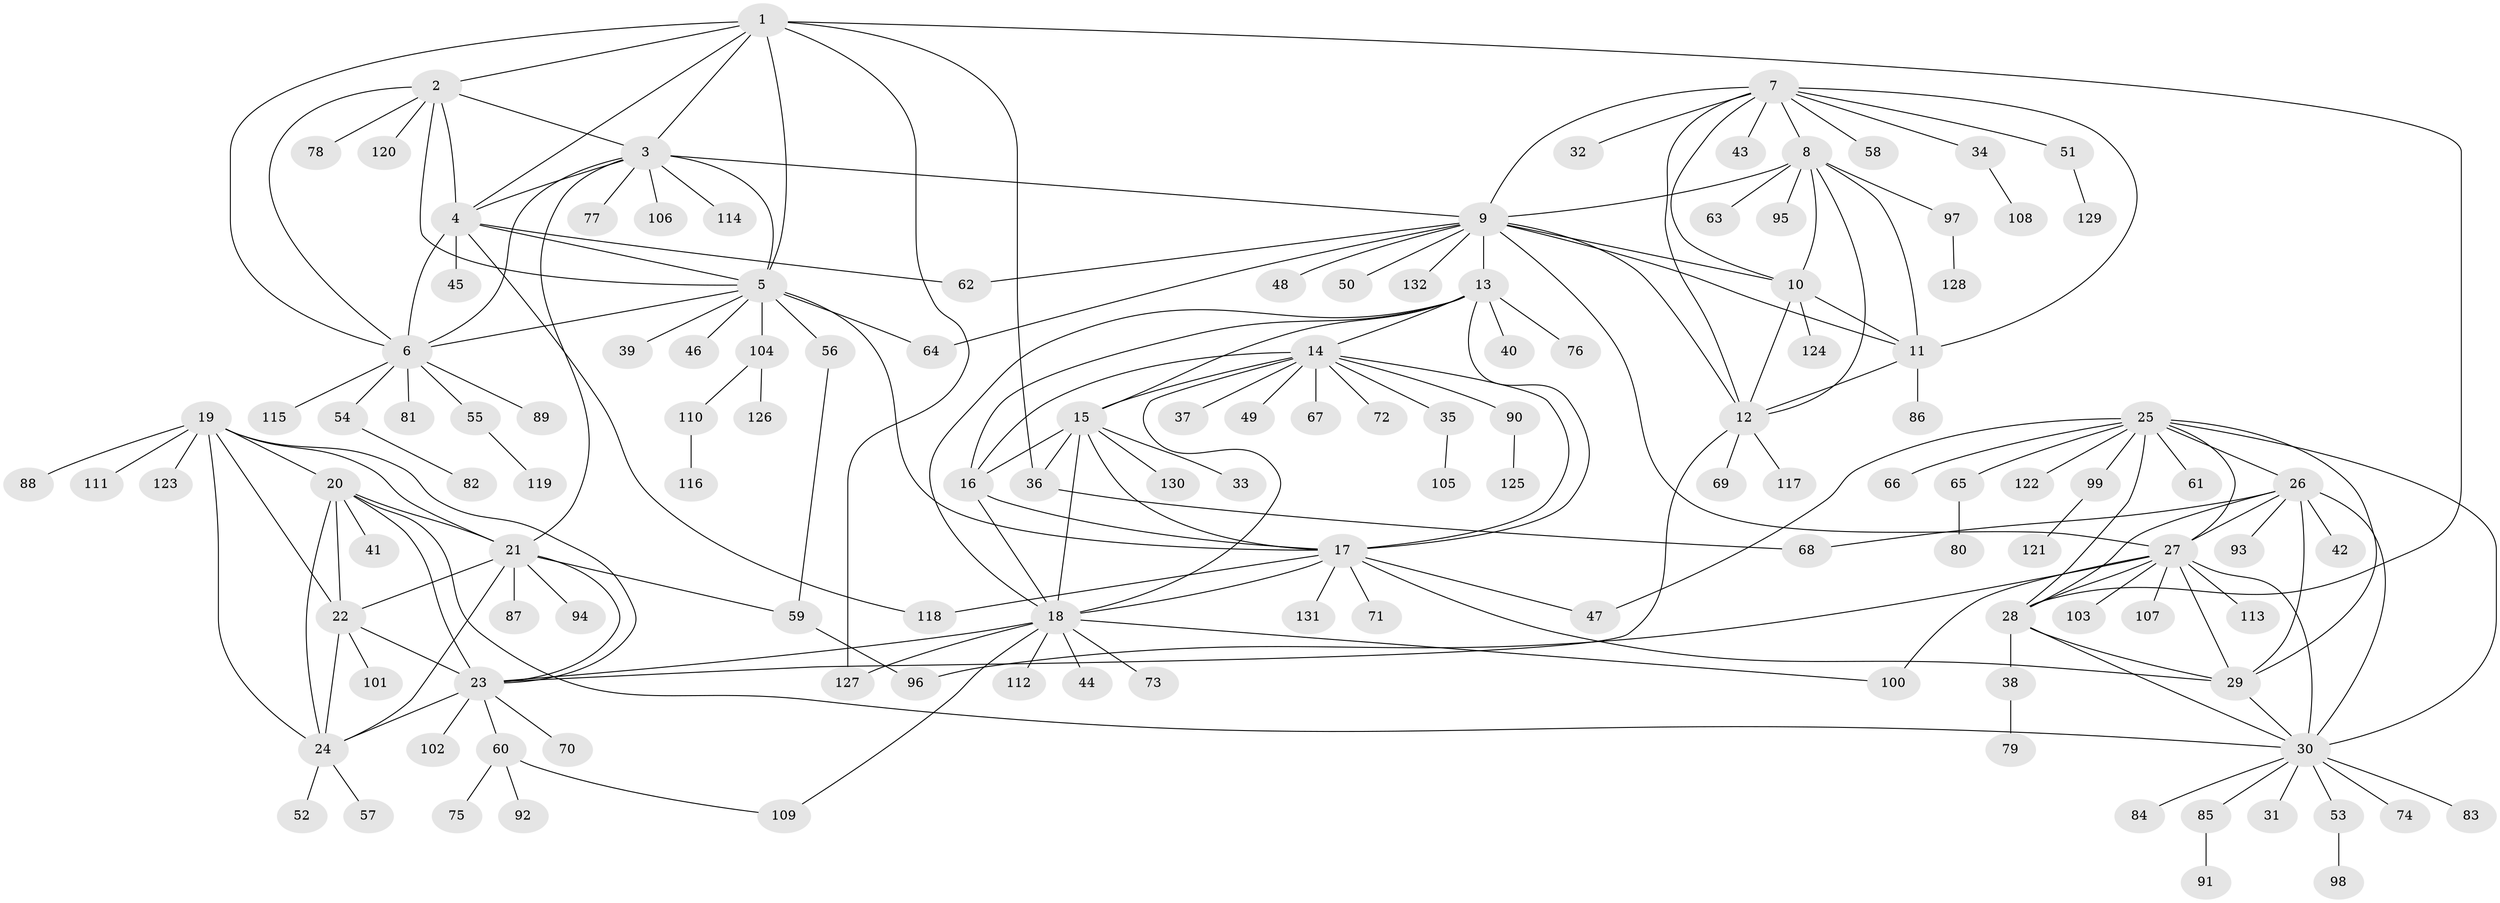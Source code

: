 // coarse degree distribution, {7: 0.03260869565217391, 11: 0.010869565217391304, 12: 0.010869565217391304, 15: 0.010869565217391304, 4: 0.021739130434782608, 8: 0.010869565217391304, 5: 0.010869565217391304, 10: 0.010869565217391304, 1: 0.7717391304347826, 2: 0.06521739130434782, 22: 0.010869565217391304, 3: 0.021739130434782608, 19: 0.010869565217391304}
// Generated by graph-tools (version 1.1) at 2025/58/03/04/25 21:58:53]
// undirected, 132 vertices, 198 edges
graph export_dot {
graph [start="1"]
  node [color=gray90,style=filled];
  1;
  2;
  3;
  4;
  5;
  6;
  7;
  8;
  9;
  10;
  11;
  12;
  13;
  14;
  15;
  16;
  17;
  18;
  19;
  20;
  21;
  22;
  23;
  24;
  25;
  26;
  27;
  28;
  29;
  30;
  31;
  32;
  33;
  34;
  35;
  36;
  37;
  38;
  39;
  40;
  41;
  42;
  43;
  44;
  45;
  46;
  47;
  48;
  49;
  50;
  51;
  52;
  53;
  54;
  55;
  56;
  57;
  58;
  59;
  60;
  61;
  62;
  63;
  64;
  65;
  66;
  67;
  68;
  69;
  70;
  71;
  72;
  73;
  74;
  75;
  76;
  77;
  78;
  79;
  80;
  81;
  82;
  83;
  84;
  85;
  86;
  87;
  88;
  89;
  90;
  91;
  92;
  93;
  94;
  95;
  96;
  97;
  98;
  99;
  100;
  101;
  102;
  103;
  104;
  105;
  106;
  107;
  108;
  109;
  110;
  111;
  112;
  113;
  114;
  115;
  116;
  117;
  118;
  119;
  120;
  121;
  122;
  123;
  124;
  125;
  126;
  127;
  128;
  129;
  130;
  131;
  132;
  1 -- 2;
  1 -- 3;
  1 -- 4;
  1 -- 5;
  1 -- 6;
  1 -- 28;
  1 -- 36;
  1 -- 127;
  2 -- 3;
  2 -- 4;
  2 -- 5;
  2 -- 6;
  2 -- 78;
  2 -- 120;
  3 -- 4;
  3 -- 5;
  3 -- 6;
  3 -- 9;
  3 -- 21;
  3 -- 77;
  3 -- 106;
  3 -- 114;
  4 -- 5;
  4 -- 6;
  4 -- 45;
  4 -- 62;
  4 -- 118;
  5 -- 6;
  5 -- 17;
  5 -- 39;
  5 -- 46;
  5 -- 56;
  5 -- 64;
  5 -- 104;
  6 -- 54;
  6 -- 55;
  6 -- 81;
  6 -- 89;
  6 -- 115;
  7 -- 8;
  7 -- 9;
  7 -- 10;
  7 -- 11;
  7 -- 12;
  7 -- 32;
  7 -- 34;
  7 -- 43;
  7 -- 51;
  7 -- 58;
  8 -- 9;
  8 -- 10;
  8 -- 11;
  8 -- 12;
  8 -- 63;
  8 -- 95;
  8 -- 97;
  9 -- 10;
  9 -- 11;
  9 -- 12;
  9 -- 13;
  9 -- 27;
  9 -- 48;
  9 -- 50;
  9 -- 62;
  9 -- 64;
  9 -- 132;
  10 -- 11;
  10 -- 12;
  10 -- 124;
  11 -- 12;
  11 -- 86;
  12 -- 23;
  12 -- 69;
  12 -- 117;
  13 -- 14;
  13 -- 15;
  13 -- 16;
  13 -- 17;
  13 -- 18;
  13 -- 40;
  13 -- 76;
  14 -- 15;
  14 -- 16;
  14 -- 17;
  14 -- 18;
  14 -- 35;
  14 -- 37;
  14 -- 49;
  14 -- 67;
  14 -- 72;
  14 -- 90;
  15 -- 16;
  15 -- 17;
  15 -- 18;
  15 -- 33;
  15 -- 36;
  15 -- 130;
  16 -- 17;
  16 -- 18;
  17 -- 18;
  17 -- 29;
  17 -- 47;
  17 -- 71;
  17 -- 118;
  17 -- 131;
  18 -- 23;
  18 -- 44;
  18 -- 73;
  18 -- 100;
  18 -- 109;
  18 -- 112;
  18 -- 127;
  19 -- 20;
  19 -- 21;
  19 -- 22;
  19 -- 23;
  19 -- 24;
  19 -- 88;
  19 -- 111;
  19 -- 123;
  20 -- 21;
  20 -- 22;
  20 -- 23;
  20 -- 24;
  20 -- 30;
  20 -- 41;
  21 -- 22;
  21 -- 23;
  21 -- 24;
  21 -- 59;
  21 -- 87;
  21 -- 94;
  22 -- 23;
  22 -- 24;
  22 -- 101;
  23 -- 24;
  23 -- 60;
  23 -- 70;
  23 -- 102;
  24 -- 52;
  24 -- 57;
  25 -- 26;
  25 -- 27;
  25 -- 28;
  25 -- 29;
  25 -- 30;
  25 -- 47;
  25 -- 61;
  25 -- 65;
  25 -- 66;
  25 -- 99;
  25 -- 122;
  26 -- 27;
  26 -- 28;
  26 -- 29;
  26 -- 30;
  26 -- 42;
  26 -- 68;
  26 -- 93;
  27 -- 28;
  27 -- 29;
  27 -- 30;
  27 -- 96;
  27 -- 100;
  27 -- 103;
  27 -- 107;
  27 -- 113;
  28 -- 29;
  28 -- 30;
  28 -- 38;
  29 -- 30;
  30 -- 31;
  30 -- 53;
  30 -- 74;
  30 -- 83;
  30 -- 84;
  30 -- 85;
  34 -- 108;
  35 -- 105;
  36 -- 68;
  38 -- 79;
  51 -- 129;
  53 -- 98;
  54 -- 82;
  55 -- 119;
  56 -- 59;
  59 -- 96;
  60 -- 75;
  60 -- 92;
  60 -- 109;
  65 -- 80;
  85 -- 91;
  90 -- 125;
  97 -- 128;
  99 -- 121;
  104 -- 110;
  104 -- 126;
  110 -- 116;
}
